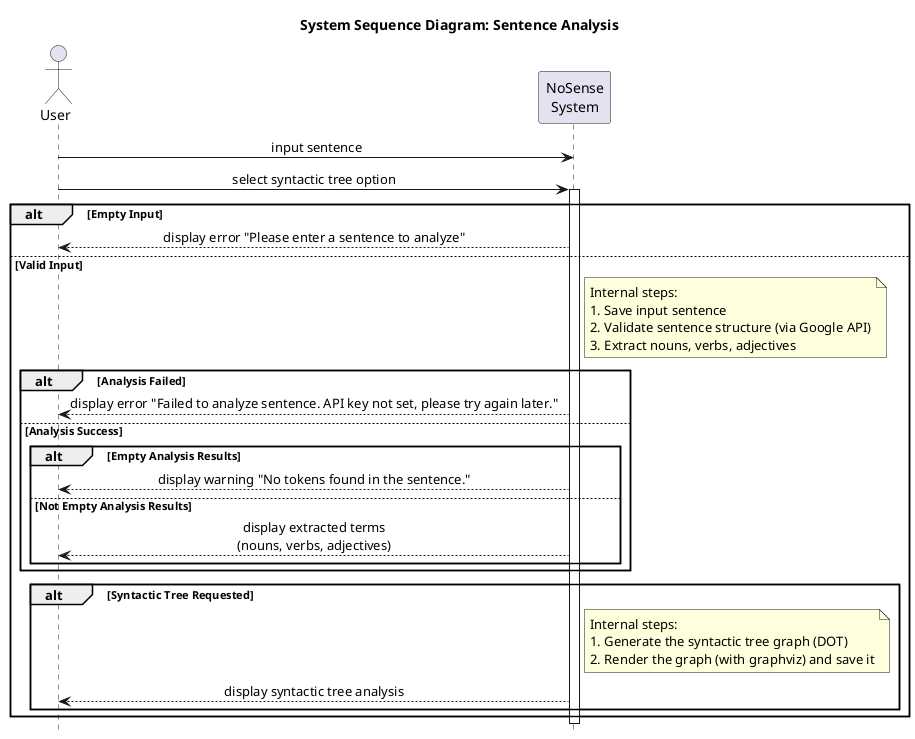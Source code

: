 @startuml SentenceAnalysis
hide footbox
skinparam sequenceMessageAlign center
title System Sequence Diagram: Sentence Analysis

actor User
participant "NoSense\nSystem" as System

User -> System: input sentence
User -> System: select syntactic tree option
activate System

alt Empty Input
    System --> User: display error "Please enter a sentence to analyze"
else Valid Input
    note right of System
      Internal steps:
      1. Save input sentence
      2. Validate sentence structure (via Google API)
      3. Extract nouns, verbs, adjectives
    end note

    alt Analysis Failed
        System --> User: display error "Failed to analyze sentence. API key not set, please try again later."
    else Analysis Success
        alt Empty Analysis Results
            System --> User: display warning "No tokens found in the sentence."
        else Not Empty Analysis Results
            System --> User: display extracted terms\n(nouns, verbs, adjectives)
        end
    end

    alt Syntactic Tree Requested
        note right of System
            Internal steps:
            1. Generate the syntactic tree graph (DOT)
            2. Render the graph (with graphviz) and save it
        end note
        
        System --> User: display syntactic tree analysis
    end
end
deactivate System

@enduml

@startuml TermStorage
hide footbox
skinparam sequenceMessageAlign center
title System Sequence Diagram: Terms Storage

actor User
participant "NoSense\nSystem" as System

User -> System: request to save terms
activate System
alt No sentence to save
    System --> User: display error "Please enter a sentence to analyze"
else Valid Input
    note right of System
      Internal steps:
      1. Save nouns, verbs, adjectives
    end note

    alt Error while saving terms
        System --> User: display error "Failed to save terms. Please try again later."
    else No terms where saved
        System --> User: display warning "No terms found to save. Please analyze a more complete sentence."
    else Terms saved successfully
        System --> User: display success "Terms saved successfully!"
    end
end
deactivate System

@enduml

@startuml SentenceTemplateGeneration
hide footbox
skinparam sequenceMessageAlign center
title System Sequence Diagram: Sentence Generation

actor User
participant "NoSense\nSystem" as System

User -> System: request to generate the sentence template
activate System

note right of System
    Internal steps:
    1. Generate template
end note
System --> User: display generated sentence
deactivate System

@enduml

@startuml FillSentenceTemplate
hide footbox
skinparam sequenceMessageAlign center
title System Sequence Diagram: Sentence Generation

actor User
participant "NoSense\nSystem" as System

User -> System: request to fill the generated sentence template with the selected verbal tense and the terms from the analyzed sentence
activate System

alt No analyzed input sentence
    System --> User: display error "No input sentence has been analyzed yet"
else No generated template sentence
    System --> User: display error "No template sentence has been generated yet"
else Wrong time tense
    System --> User: display error "Invalid time value. Allowed values are PRESENT, PAST, or FUTURE."
else Valid Input
    note right of System
      Internal steps:
      1. Retrieve sentence template
      2. Retrieve saved terms (nouns, verbs, adjectives)
      3. Apply selected verbal tense to verbs
      4. Fill template with terms
    end note
    System --> User: display generated sentence
end

deactivate System

@enduml

@startuml ToxicityAnalysis
hide footbox
skinparam sequenceMessageAlign center
title System Sequence Diagram: Toxicity Analysis

actor User
participant "NoSense\nSystem" as System

User -> System: request toxicity analysis
activate System

alt No Generated Sentence Analyzed
    System --> User: display error "No sentence has been generated yet to analyze"
else Valid Input
    note right of System
      Internal steps:
      1. Call Google API
      2. Parse Results
    end note

    alt Analysis failed
        System --> User: display error "Failed to analyze toxicity. API key not set, please try again later."
    else Analysis completed successfully
        System --> User: display each toxicity type and confidence
    end
end
deactivate System

@enduml